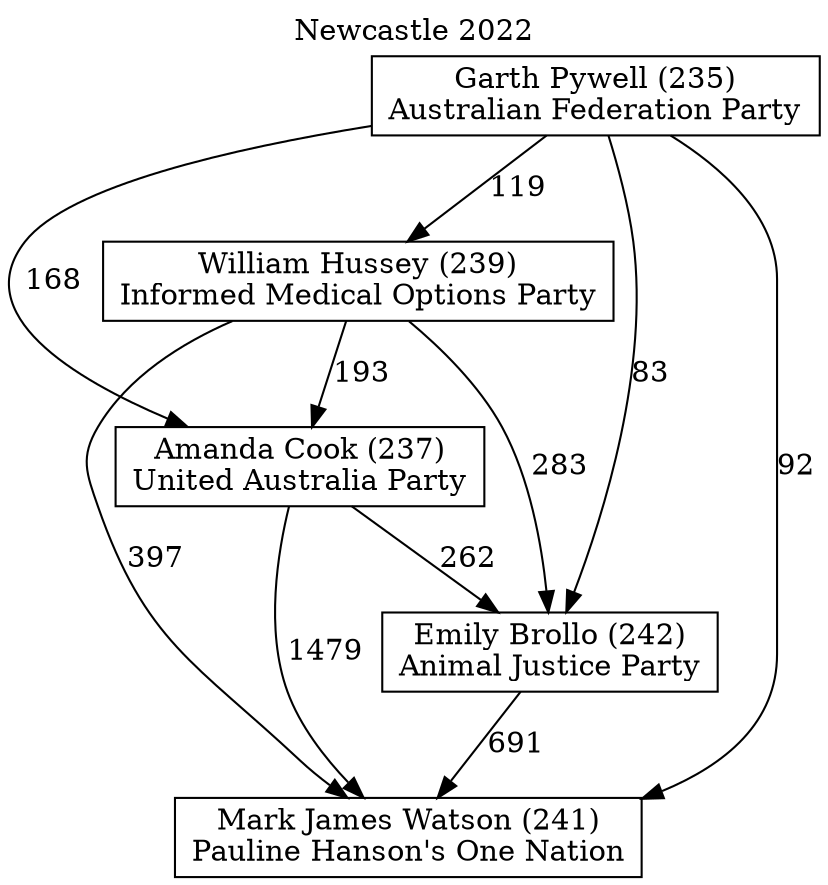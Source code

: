 // House preference flow
digraph "Mark James Watson (241)_Newcastle_2022" {
	graph [label="Newcastle 2022" labelloc=t mclimit=2]
	node [shape=box]
	"Mark James Watson (241)" [label="Mark James Watson (241)
Pauline Hanson's One Nation"]
	"Emily Brollo (242)" [label="Emily Brollo (242)
Animal Justice Party"]
	"Amanda Cook (237)" [label="Amanda Cook (237)
United Australia Party"]
	"William Hussey (239)" [label="William Hussey (239)
Informed Medical Options Party"]
	"Garth Pywell (235)" [label="Garth Pywell (235)
Australian Federation Party"]
	"Emily Brollo (242)" -> "Mark James Watson (241)" [label=691]
	"Amanda Cook (237)" -> "Emily Brollo (242)" [label=262]
	"William Hussey (239)" -> "Amanda Cook (237)" [label=193]
	"Garth Pywell (235)" -> "William Hussey (239)" [label=119]
	"Amanda Cook (237)" -> "Mark James Watson (241)" [label=1479]
	"William Hussey (239)" -> "Mark James Watson (241)" [label=397]
	"Garth Pywell (235)" -> "Mark James Watson (241)" [label=92]
	"Garth Pywell (235)" -> "Amanda Cook (237)" [label=168]
	"William Hussey (239)" -> "Emily Brollo (242)" [label=283]
	"Garth Pywell (235)" -> "Emily Brollo (242)" [label=83]
}
